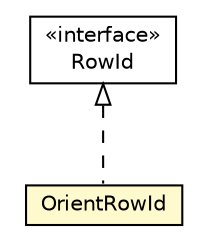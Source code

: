 #!/usr/local/bin/dot
#
# Class diagram 
# Generated by UMLGraph version R5_6-24-gf6e263 (http://www.umlgraph.org/)
#

digraph G {
	edge [fontname="Helvetica",fontsize=10,labelfontname="Helvetica",labelfontsize=10];
	node [fontname="Helvetica",fontsize=10,shape=plaintext];
	nodesep=0.25;
	ranksep=0.5;
	// com.orientechnologies.orient.jdbc.OrientRowId
	c4495087 [label=<<table title="com.orientechnologies.orient.jdbc.OrientRowId" border="0" cellborder="1" cellspacing="0" cellpadding="2" port="p" bgcolor="lemonChiffon" href="./OrientRowId.html">
		<tr><td><table border="0" cellspacing="0" cellpadding="1">
<tr><td align="center" balign="center"> OrientRowId </td></tr>
		</table></td></tr>
		</table>>, URL="./OrientRowId.html", fontname="Helvetica", fontcolor="black", fontsize=10.0];
	//com.orientechnologies.orient.jdbc.OrientRowId implements java.sql.RowId
	c4495169:p -> c4495087:p [dir=back,arrowtail=empty,style=dashed];
	// java.sql.RowId
	c4495169 [label=<<table title="java.sql.RowId" border="0" cellborder="1" cellspacing="0" cellpadding="2" port="p" href="http://java.sun.com/j2se/1.4.2/docs/api/java/sql/RowId.html">
		<tr><td><table border="0" cellspacing="0" cellpadding="1">
<tr><td align="center" balign="center"> &#171;interface&#187; </td></tr>
<tr><td align="center" balign="center"> RowId </td></tr>
		</table></td></tr>
		</table>>, URL="http://java.sun.com/j2se/1.4.2/docs/api/java/sql/RowId.html", fontname="Helvetica", fontcolor="black", fontsize=10.0];
}


